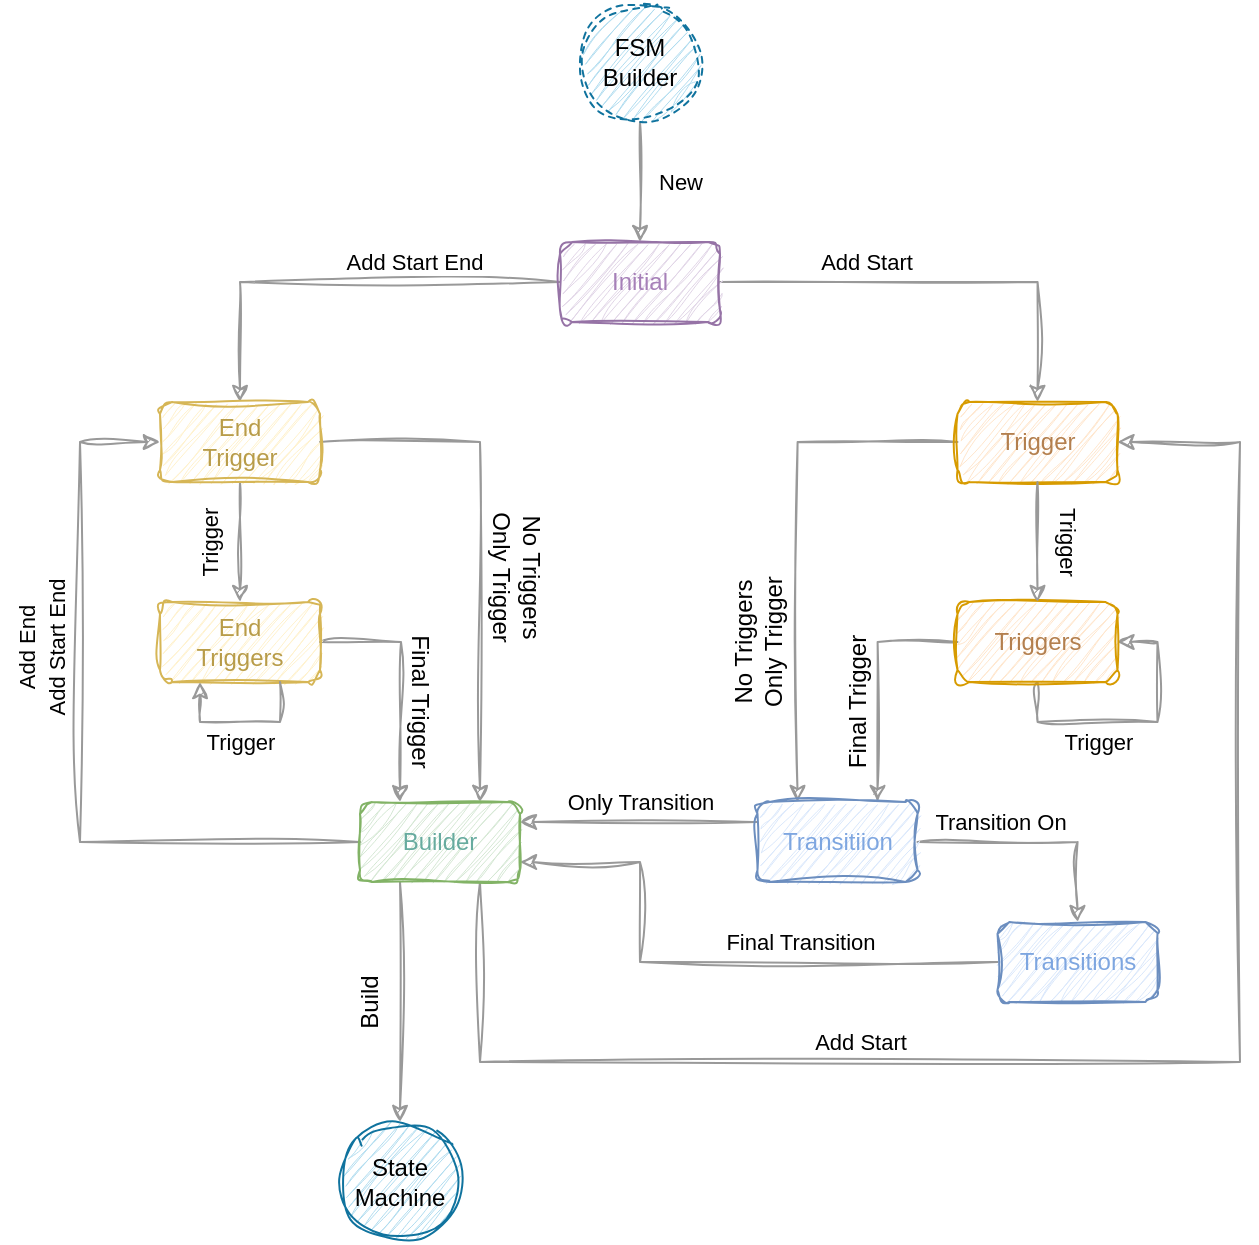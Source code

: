 <mxfile version="21.1.2" type="device" pages="3">
  <diagram name="Builder States" id="SpCdGcY7Cl2XJWq2n3hf">
    <mxGraphModel dx="3336" dy="1338" grid="1" gridSize="10" guides="1" tooltips="1" connect="1" arrows="1" fold="1" page="1" pageScale="1" pageWidth="1100" pageHeight="850" math="0" shadow="0">
      <root>
        <mxCell id="0" />
        <mxCell id="1" parent="0" />
        <mxCell id="g9yyFLdynUtaruWwOmGS-9" value="New" style="edgeStyle=orthogonalEdgeStyle;rounded=0;orthogonalLoop=1;jettySize=auto;html=1;exitX=0.5;exitY=1;exitDx=0;exitDy=0;entryX=0.5;entryY=0;entryDx=0;entryDy=0;fillColor=#f5f5f5;strokeColor=#999999;sketch=1;curveFitting=1;jiggle=2;" parent="1" source="g9yyFLdynUtaruWwOmGS-1" target="g9yyFLdynUtaruWwOmGS-2" edge="1">
          <mxGeometry y="20" relative="1" as="geometry">
            <mxPoint as="offset" />
          </mxGeometry>
        </mxCell>
        <mxCell id="g9yyFLdynUtaruWwOmGS-1" value="FSM&lt;br&gt;Builder" style="ellipse;whiteSpace=wrap;html=1;fillColor=#b1ddf0;strokeColor=#10739e;sketch=1;curveFitting=1;jiggle=2;dashed=1;" parent="1" vertex="1">
          <mxGeometry x="550" y="120" width="60" height="60" as="geometry" />
        </mxCell>
        <mxCell id="g9yyFLdynUtaruWwOmGS-10" value="&amp;nbsp;Add Start End&amp;nbsp;" style="rounded=0;orthogonalLoop=1;jettySize=auto;html=1;exitX=0;exitY=0.5;exitDx=0;exitDy=0;entryX=0.5;entryY=0;entryDx=0;entryDy=0;edgeStyle=orthogonalEdgeStyle;sketch=1;curveFitting=1;jiggle=2;fillColor=#f5f5f5;strokeColor=#999999;" parent="1" source="g9yyFLdynUtaruWwOmGS-2" target="g9yyFLdynUtaruWwOmGS-3" edge="1">
          <mxGeometry x="-0.333" y="-10" relative="1" as="geometry">
            <mxPoint as="offset" />
          </mxGeometry>
        </mxCell>
        <mxCell id="g9yyFLdynUtaruWwOmGS-11" value="&amp;nbsp;Add Start&amp;nbsp;" style="edgeStyle=orthogonalEdgeStyle;rounded=0;orthogonalLoop=1;jettySize=auto;html=1;exitX=1;exitY=0.5;exitDx=0;exitDy=0;entryX=0.5;entryY=0;entryDx=0;entryDy=0;sketch=1;curveFitting=1;jiggle=2;fillColor=#f5f5f5;strokeColor=#999999;" parent="1" source="g9yyFLdynUtaruWwOmGS-2" target="g9yyFLdynUtaruWwOmGS-50" edge="1">
          <mxGeometry x="-0.333" y="10" relative="1" as="geometry">
            <mxPoint x="740" y="320" as="targetPoint" />
            <mxPoint as="offset" />
          </mxGeometry>
        </mxCell>
        <mxCell id="g9yyFLdynUtaruWwOmGS-2" value="Initial" style="rounded=1;whiteSpace=wrap;html=1;sketch=1;curveFitting=1;jiggle=2;fillColor=#e1d5e7;strokeColor=#9673a6;fontColor=#A680B8;" parent="1" vertex="1">
          <mxGeometry x="540" y="240" width="80" height="40" as="geometry" />
        </mxCell>
        <mxCell id="g9yyFLdynUtaruWwOmGS-12" value="" style="edgeStyle=orthogonalEdgeStyle;rounded=0;orthogonalLoop=1;jettySize=auto;html=1;exitX=0.5;exitY=1;exitDx=0;exitDy=0;entryX=0.5;entryY=0;entryDx=0;entryDy=0;fillColor=#f5f5f5;strokeColor=#999999;sketch=1;curveFitting=1;jiggle=2;" parent="1" source="g9yyFLdynUtaruWwOmGS-3" target="g9yyFLdynUtaruWwOmGS-4" edge="1">
          <mxGeometry y="-20" relative="1" as="geometry">
            <mxPoint as="offset" />
          </mxGeometry>
        </mxCell>
        <mxCell id="g9yyFLdynUtaruWwOmGS-18" value="" style="edgeStyle=orthogonalEdgeStyle;rounded=0;orthogonalLoop=1;jettySize=auto;html=1;exitX=1;exitY=0.5;exitDx=0;exitDy=0;entryX=0.75;entryY=0;entryDx=0;entryDy=0;sketch=1;curveFitting=1;jiggle=2;fillColor=#f5f5f5;strokeColor=#999999;" parent="1" source="g9yyFLdynUtaruWwOmGS-3" target="g9yyFLdynUtaruWwOmGS-53" edge="1">
          <mxGeometry x="-0.0" y="-40" relative="1" as="geometry">
            <mxPoint x="500" y="520" as="targetPoint" />
            <mxPoint as="offset" />
          </mxGeometry>
        </mxCell>
        <mxCell id="g9yyFLdynUtaruWwOmGS-3" value="End&lt;br&gt;Trigger" style="rounded=1;whiteSpace=wrap;html=1;glass=0;shadow=0;sketch=1;curveFitting=1;jiggle=2;fillColor=#fff2cc;strokeColor=#d6b656;fontColor=#B89C49;" parent="1" vertex="1">
          <mxGeometry x="340" y="320" width="80" height="40" as="geometry" />
        </mxCell>
        <mxCell id="g9yyFLdynUtaruWwOmGS-28" style="edgeStyle=orthogonalEdgeStyle;rounded=0;orthogonalLoop=1;jettySize=auto;html=1;exitX=0;exitY=0.5;exitDx=0;exitDy=0;entryX=0;entryY=0.5;entryDx=0;entryDy=0;sketch=1;curveFitting=1;jiggle=2;fillColor=#f5f5f5;strokeColor=#999999;" parent="1" source="g9yyFLdynUtaruWwOmGS-53" target="g9yyFLdynUtaruWwOmGS-3" edge="1">
          <mxGeometry relative="1" as="geometry">
            <mxPoint x="440" y="540" as="sourcePoint" />
            <Array as="points">
              <mxPoint x="300" y="540" />
              <mxPoint x="300" y="340" />
            </Array>
          </mxGeometry>
        </mxCell>
        <mxCell id="g9yyFLdynUtaruWwOmGS-29" value="" style="edgeStyle=orthogonalEdgeStyle;rounded=0;orthogonalLoop=1;jettySize=auto;html=1;exitX=1;exitY=0.5;exitDx=0;exitDy=0;entryX=0.25;entryY=0;entryDx=0;entryDy=0;sketch=1;curveFitting=1;jiggle=2;fillColor=#f5f5f5;strokeColor=#999999;" parent="1" source="g9yyFLdynUtaruWwOmGS-4" edge="1">
          <mxGeometry relative="1" as="geometry">
            <mxPoint x="460" y="520" as="targetPoint" />
            <mxPoint as="offset" />
          </mxGeometry>
        </mxCell>
        <mxCell id="g9yyFLdynUtaruWwOmGS-4" value="End&lt;br&gt;Triggers" style="rounded=1;whiteSpace=wrap;html=1;fillColor=#fff2cc;strokeColor=#d6b656;sketch=1;curveFitting=1;jiggle=2;fontColor=#B89C49;" parent="1" vertex="1">
          <mxGeometry x="340" y="420" width="80" height="40" as="geometry" />
        </mxCell>
        <mxCell id="g9yyFLdynUtaruWwOmGS-31" style="edgeStyle=orthogonalEdgeStyle;rounded=0;orthogonalLoop=1;jettySize=auto;html=1;exitX=0;exitY=0.5;exitDx=0;exitDy=0;entryX=0.25;entryY=0;entryDx=0;entryDy=0;sketch=1;curveFitting=1;jiggle=2;fillColor=#f5f5f5;strokeColor=#999999;exitPerimeter=0;entryPerimeter=0;" parent="1" source="g9yyFLdynUtaruWwOmGS-50" target="g9yyFLdynUtaruWwOmGS-51" edge="1">
          <mxGeometry relative="1" as="geometry">
            <mxPoint x="738.75" y="340" as="sourcePoint" />
            <mxPoint x="658.75" y="520" as="targetPoint" />
          </mxGeometry>
        </mxCell>
        <mxCell id="g9yyFLdynUtaruWwOmGS-33" style="edgeStyle=orthogonalEdgeStyle;rounded=0;orthogonalLoop=1;jettySize=auto;html=1;exitX=0;exitY=0.5;exitDx=0;exitDy=0;entryX=0.75;entryY=0;entryDx=0;entryDy=0;sketch=1;curveFitting=1;jiggle=2;fillColor=#f5f5f5;strokeColor=#999999;" parent="1" source="g9yyFLdynUtaruWwOmGS-49" target="g9yyFLdynUtaruWwOmGS-51" edge="1">
          <mxGeometry relative="1" as="geometry">
            <mxPoint x="738.75" y="440" as="sourcePoint" />
            <mxPoint x="698.75" y="520" as="targetPoint" />
          </mxGeometry>
        </mxCell>
        <mxCell id="g9yyFLdynUtaruWwOmGS-21" value="Only Transition" style="edgeStyle=orthogonalEdgeStyle;rounded=0;orthogonalLoop=1;jettySize=auto;html=1;exitX=0;exitY=0.25;exitDx=0;exitDy=0;entryX=1;entryY=0.25;entryDx=0;entryDy=0;sketch=1;curveFitting=1;jiggle=2;fillColor=#f5f5f5;strokeColor=#999999;" parent="1" source="g9yyFLdynUtaruWwOmGS-51" target="g9yyFLdynUtaruWwOmGS-53" edge="1">
          <mxGeometry x="-0.011" y="-10" relative="1" as="geometry">
            <mxPoint x="600" y="540" as="sourcePoint" />
            <mxPoint x="520" y="540" as="targetPoint" />
            <mxPoint as="offset" />
          </mxGeometry>
        </mxCell>
        <mxCell id="g9yyFLdynUtaruWwOmGS-23" style="edgeStyle=orthogonalEdgeStyle;rounded=0;orthogonalLoop=1;jettySize=auto;html=1;exitX=0.25;exitY=1;exitDx=0;exitDy=0;sketch=1;curveFitting=1;jiggle=2;fillColor=#f5f5f5;strokeColor=#999999;entryX=0.5;entryY=0;entryDx=0;entryDy=0;" parent="1" source="g9yyFLdynUtaruWwOmGS-53" target="g9yyFLdynUtaruWwOmGS-46" edge="1">
          <mxGeometry relative="1" as="geometry">
            <mxPoint x="480" y="560" as="sourcePoint" />
            <mxPoint x="480" y="630" as="targetPoint" />
          </mxGeometry>
        </mxCell>
        <mxCell id="g9yyFLdynUtaruWwOmGS-15" value="Trigger" style="edgeStyle=orthogonalEdgeStyle;rounded=0;orthogonalLoop=1;jettySize=auto;html=1;exitX=0.5;exitY=1;exitDx=0;exitDy=0;entryX=1;entryY=0.5;entryDx=0;entryDy=0;sketch=1;curveFitting=1;jiggle=2;fillColor=#f5f5f5;strokeColor=#999999;" parent="1" source="g9yyFLdynUtaruWwOmGS-49" target="g9yyFLdynUtaruWwOmGS-49" edge="1">
          <mxGeometry x="-0.285" y="-10" relative="1" as="geometry">
            <mxPoint x="778.75" y="460" as="sourcePoint" />
            <mxPoint x="818.75" y="440" as="targetPoint" />
            <Array as="points">
              <mxPoint x="778.75" y="480" />
              <mxPoint x="838.75" y="480" />
              <mxPoint x="838.75" y="440" />
            </Array>
            <mxPoint as="offset" />
          </mxGeometry>
        </mxCell>
        <mxCell id="g9yyFLdynUtaruWwOmGS-16" value="Trigger" style="edgeStyle=orthogonalEdgeStyle;rounded=0;orthogonalLoop=1;jettySize=auto;html=1;exitX=0.75;exitY=1;exitDx=0;exitDy=0;entryX=0.25;entryY=1;entryDx=0;entryDy=0;sketch=1;curveFitting=1;jiggle=2;fillColor=#f5f5f5;strokeColor=#999999;" parent="1" source="g9yyFLdynUtaruWwOmGS-4" target="g9yyFLdynUtaruWwOmGS-4" edge="1">
          <mxGeometry y="10" relative="1" as="geometry">
            <Array as="points">
              <mxPoint x="400" y="480" />
              <mxPoint x="360" y="480" />
            </Array>
            <mxPoint as="offset" />
          </mxGeometry>
        </mxCell>
        <mxCell id="g9yyFLdynUtaruWwOmGS-46" value="State&lt;br&gt;Machine" style="ellipse;whiteSpace=wrap;html=1;fillColor=#b1ddf0;strokeColor=#10739e;sketch=1;curveFitting=1;jiggle=2;" parent="1" vertex="1">
          <mxGeometry x="430" y="680" width="60" height="60" as="geometry" />
        </mxCell>
        <mxCell id="g9yyFLdynUtaruWwOmGS-49" value="Triggers" style="rounded=1;whiteSpace=wrap;html=1;sketch=1;curveFitting=1;jiggle=2;fillColor=#ffe6cc;strokeColor=#d79b00;fontFamily=Helvetica;fontColor=#B37F4E;" parent="1" vertex="1">
          <mxGeometry x="738.75" y="420" width="80" height="40" as="geometry" />
        </mxCell>
        <mxCell id="g9yyFLdynUtaruWwOmGS-50" value="Trigger" style="rounded=1;whiteSpace=wrap;html=1;sketch=1;curveFitting=1;jiggle=2;fillColor=#ffe6cc;strokeColor=#d79b00;fontColor=#B37F4E;" parent="1" vertex="1">
          <mxGeometry x="738.75" y="320" width="80" height="40" as="geometry" />
        </mxCell>
        <mxCell id="g9yyFLdynUtaruWwOmGS-74" value="Transition On" style="edgeStyle=orthogonalEdgeStyle;rounded=0;orthogonalLoop=1;jettySize=auto;html=1;exitX=1;exitY=0.5;exitDx=0;exitDy=0;entryX=0.5;entryY=0;entryDx=0;entryDy=0;sketch=1;curveFitting=1;jiggle=2;strokeColor=#999999;" parent="1" source="g9yyFLdynUtaruWwOmGS-51" target="g9yyFLdynUtaruWwOmGS-52" edge="1">
          <mxGeometry x="-0.313" y="10" relative="1" as="geometry">
            <mxPoint as="offset" />
          </mxGeometry>
        </mxCell>
        <mxCell id="g9yyFLdynUtaruWwOmGS-51" value="Transitiion" style="rounded=1;whiteSpace=wrap;html=1;sketch=1;curveFitting=1;jiggle=2;fillColor=#dae8fc;strokeColor=#6c8ebf;fontColor=#7EA6E0;fontStyle=0" parent="1" vertex="1">
          <mxGeometry x="638.75" y="520" width="80" height="40" as="geometry" />
        </mxCell>
        <mxCell id="g9yyFLdynUtaruWwOmGS-54" value="Final Transition" style="edgeStyle=orthogonalEdgeStyle;rounded=0;orthogonalLoop=1;jettySize=auto;html=1;exitX=0;exitY=0.5;exitDx=0;exitDy=0;entryX=1;entryY=0.75;entryDx=0;entryDy=0;sketch=1;curveFitting=1;jiggle=2;strokeColor=#999999;" parent="1" source="g9yyFLdynUtaruWwOmGS-52" target="g9yyFLdynUtaruWwOmGS-53" edge="1">
          <mxGeometry x="-0.316" y="-10" relative="1" as="geometry">
            <Array as="points">
              <mxPoint x="580" y="600" />
              <mxPoint x="580" y="550" />
            </Array>
            <mxPoint as="offset" />
          </mxGeometry>
        </mxCell>
        <mxCell id="g9yyFLdynUtaruWwOmGS-52" value="Transitions" style="rounded=1;whiteSpace=wrap;html=1;sketch=1;curveFitting=1;jiggle=2;fillColor=#dae8fc;strokeColor=#6c8ebf;fontColor=#7EA6E0;" parent="1" vertex="1">
          <mxGeometry x="758.75" y="580" width="80" height="40" as="geometry" />
        </mxCell>
        <mxCell id="g9yyFLdynUtaruWwOmGS-73" value="Add Start" style="edgeStyle=orthogonalEdgeStyle;rounded=0;orthogonalLoop=1;jettySize=auto;html=1;exitX=0.75;exitY=1;exitDx=0;exitDy=0;entryX=1;entryY=0.5;entryDx=0;entryDy=0;sketch=1;curveFitting=1;jiggle=2;strokeColor=#999999;" parent="1" source="g9yyFLdynUtaruWwOmGS-53" target="g9yyFLdynUtaruWwOmGS-50" edge="1">
          <mxGeometry x="-0.334" y="10" relative="1" as="geometry">
            <mxPoint x="500" y="740" as="targetPoint" />
            <Array as="points">
              <mxPoint x="500" y="650" />
              <mxPoint x="880" y="650" />
              <mxPoint x="880" y="340" />
            </Array>
            <mxPoint as="offset" />
          </mxGeometry>
        </mxCell>
        <mxCell id="g9yyFLdynUtaruWwOmGS-53" value="Builder" style="rounded=1;whiteSpace=wrap;html=1;sketch=1;curveFitting=1;jiggle=2;fillColor=#d5e8d4;strokeColor=#82b366;fontColor=#67AB9F;" parent="1" vertex="1">
          <mxGeometry x="440" y="520" width="80" height="40" as="geometry" />
        </mxCell>
        <mxCell id="g9yyFLdynUtaruWwOmGS-55" value="No Triggers&lt;br&gt;Only Trigger" style="text;html=1;strokeColor=none;fillColor=none;align=center;verticalAlign=middle;whiteSpace=wrap;rounded=0;rotation=90;" parent="1" vertex="1">
          <mxGeometry x="480" y="390" width="77.5" height="35" as="geometry" />
        </mxCell>
        <mxCell id="g9yyFLdynUtaruWwOmGS-56" value="Final Trigger" style="text;html=1;strokeColor=none;fillColor=none;align=center;verticalAlign=middle;whiteSpace=wrap;rounded=0;rotation=90;" parent="1" vertex="1">
          <mxGeometry x="430" y="460" width="80" height="20" as="geometry" />
        </mxCell>
        <mxCell id="g9yyFLdynUtaruWwOmGS-57" value="&lt;span style=&quot;color: rgb(0, 0, 0); font-family: Helvetica; font-size: 11px; font-style: normal; font-variant-ligatures: normal; font-variant-caps: normal; font-weight: 400; letter-spacing: normal; orphans: 2; text-indent: 0px; text-transform: none; widows: 2; word-spacing: 0px; -webkit-text-stroke-width: 0px; background-color: rgb(255, 255, 255); text-decoration-thickness: initial; text-decoration-style: initial; text-decoration-color: initial; float: none; display: inline !important;&quot;&gt;Trigger&lt;/span&gt;" style="text;whiteSpace=wrap;html=1;align=center;verticalAlign=middle;rotation=-90;" parent="1" vertex="1">
          <mxGeometry x="340" y="380" width="50" height="20" as="geometry" />
        </mxCell>
        <mxCell id="g9yyFLdynUtaruWwOmGS-58" value="&lt;span style=&quot;color: rgb(0, 0, 0); font-family: Helvetica; font-size: 11px; font-style: normal; font-variant-ligatures: normal; font-variant-caps: normal; font-weight: 400; letter-spacing: normal; orphans: 2; text-indent: 0px; text-transform: none; widows: 2; word-spacing: 0px; -webkit-text-stroke-width: 0px; background-color: rgb(255, 255, 255); text-decoration-thickness: initial; text-decoration-style: initial; text-decoration-color: initial; float: none; display: inline !important;&quot;&gt;Add End&lt;br&gt;Add Start End&lt;br&gt;&lt;/span&gt;" style="text;whiteSpace=wrap;html=1;align=center;verticalAlign=middle;rotation=-90;" parent="1" vertex="1">
          <mxGeometry x="240" y="422.5" width="80" height="40" as="geometry" />
        </mxCell>
        <mxCell id="g9yyFLdynUtaruWwOmGS-61" value="Build" style="text;html=1;strokeColor=none;fillColor=none;align=center;verticalAlign=middle;whiteSpace=wrap;rounded=0;rotation=-90;" parent="1" vertex="1">
          <mxGeometry x="420" y="610" width="50" height="20" as="geometry" />
        </mxCell>
        <mxCell id="g9yyFLdynUtaruWwOmGS-63" value="No Triggers&lt;br&gt;Only Trigger" style="text;html=1;strokeColor=none;fillColor=none;align=center;verticalAlign=middle;whiteSpace=wrap;rounded=0;rotation=-90;" parent="1" vertex="1">
          <mxGeometry x="600" y="422.5" width="77.5" height="35" as="geometry" />
        </mxCell>
        <mxCell id="g9yyFLdynUtaruWwOmGS-64" value="&lt;span style=&quot;color: rgb(0, 0, 0); font-family: Helvetica; font-size: 11px; font-style: normal; font-variant-ligatures: normal; font-variant-caps: normal; font-weight: 400; letter-spacing: normal; orphans: 2; text-indent: 0px; text-transform: none; widows: 2; word-spacing: 0px; -webkit-text-stroke-width: 0px; background-color: rgb(255, 255, 255); text-decoration-thickness: initial; text-decoration-style: initial; text-decoration-color: initial; float: none; display: inline !important;&quot;&gt;Trigger&lt;/span&gt;" style="text;whiteSpace=wrap;html=1;align=center;verticalAlign=middle;rotation=90;" parent="1" vertex="1">
          <mxGeometry x="768.75" y="380" width="50" height="20" as="geometry" />
        </mxCell>
        <mxCell id="g9yyFLdynUtaruWwOmGS-65" value="Final Trigger" style="text;html=1;strokeColor=none;fillColor=none;align=center;verticalAlign=middle;whiteSpace=wrap;rounded=0;rotation=-90;" parent="1" vertex="1">
          <mxGeometry x="648.75" y="460" width="80" height="20" as="geometry" />
        </mxCell>
        <mxCell id="g9yyFLdynUtaruWwOmGS-69" value="" style="edgeStyle=orthogonalEdgeStyle;rounded=0;orthogonalLoop=1;jettySize=auto;html=1;sketch=1;curveFitting=1;jiggle=2;fillColor=#f5f5f5;strokeColor=#999999;" parent="1" edge="1">
          <mxGeometry relative="1" as="geometry">
            <mxPoint x="778.75" y="360" as="sourcePoint" />
            <mxPoint x="778.75" y="420" as="targetPoint" />
          </mxGeometry>
        </mxCell>
      </root>
    </mxGraphModel>
  </diagram>
  <diagram id="26FoTskyQSU36HLD_02H" name="Cycles">
    <mxGraphModel dx="2591" dy="1188" grid="1" gridSize="10" guides="1" tooltips="1" connect="1" arrows="1" fold="1" page="1" pageScale="1" pageWidth="1100" pageHeight="850" math="0" shadow="0">
      <root>
        <mxCell id="0" />
        <mxCell id="1" parent="0" />
        <mxCell id="y-w4wLMPYRprHwTRZBsu-39" style="edgeStyle=orthogonalEdgeStyle;curved=1;rounded=0;sketch=1;orthogonalLoop=1;jettySize=auto;html=1;exitX=1;exitY=0.5;exitDx=0;exitDy=0;entryX=0;entryY=0.5;entryDx=0;entryDy=0;strokeColor=#CCCCCC;" parent="1" source="y-w4wLMPYRprHwTRZBsu-1" target="y-w4wLMPYRprHwTRZBsu-3" edge="1">
          <mxGeometry relative="1" as="geometry">
            <Array as="points">
              <mxPoint x="440" y="230" />
              <mxPoint x="490" y="230" />
              <mxPoint x="490" y="220" />
            </Array>
          </mxGeometry>
        </mxCell>
        <mxCell id="y-w4wLMPYRprHwTRZBsu-41" style="edgeStyle=orthogonalEdgeStyle;curved=1;rounded=0;sketch=1;orthogonalLoop=1;jettySize=auto;html=1;exitX=0;exitY=1;exitDx=0;exitDy=0;entryX=0;entryY=0.5;entryDx=0;entryDy=0;strokeColor=#CCCCCC;" parent="1" source="y-w4wLMPYRprHwTRZBsu-1" target="y-w4wLMPYRprHwTRZBsu-10" edge="1">
          <mxGeometry relative="1" as="geometry">
            <Array as="points">
              <mxPoint x="370" y="234" />
              <mxPoint x="370" y="440" />
            </Array>
          </mxGeometry>
        </mxCell>
        <mxCell id="y-w4wLMPYRprHwTRZBsu-1" value="" style="ellipse;whiteSpace=wrap;html=1;fillColor=#dae8fc;strokeColor=#6c8ebf;sketch=1;curveFitting=1;jiggle=2;dashed=1;" parent="1" vertex="1">
          <mxGeometry x="400" y="200" width="40" height="40" as="geometry" />
        </mxCell>
        <mxCell id="y-w4wLMPYRprHwTRZBsu-2" value="" style="ellipse;whiteSpace=wrap;html=1;fillColor=#dae8fc;strokeColor=#6c8ebf;sketch=1;curveFitting=1;jiggle=2;" parent="1" vertex="1">
          <mxGeometry x="600" y="560" width="40" height="40" as="geometry" />
        </mxCell>
        <mxCell id="y-w4wLMPYRprHwTRZBsu-30" style="edgeStyle=orthogonalEdgeStyle;curved=1;rounded=0;sketch=1;orthogonalLoop=1;jettySize=auto;html=1;exitX=0.5;exitY=1;exitDx=0;exitDy=0;entryX=0.5;entryY=0;entryDx=0;entryDy=0;strokeColor=#CCCCCC;" parent="1" source="y-w4wLMPYRprHwTRZBsu-3" target="y-w4wLMPYRprHwTRZBsu-5" edge="1">
          <mxGeometry relative="1" as="geometry" />
        </mxCell>
        <mxCell id="y-w4wLMPYRprHwTRZBsu-31" style="edgeStyle=orthogonalEdgeStyle;curved=1;rounded=0;sketch=1;orthogonalLoop=1;jettySize=auto;html=1;exitX=1;exitY=0.5;exitDx=0;exitDy=0;strokeColor=#CCCCCC;" parent="1" source="y-w4wLMPYRprHwTRZBsu-3" target="y-w4wLMPYRprHwTRZBsu-13" edge="1">
          <mxGeometry relative="1" as="geometry" />
        </mxCell>
        <mxCell id="y-w4wLMPYRprHwTRZBsu-3" value="A" style="ellipse;whiteSpace=wrap;html=1;fillColor=#CCCCCC;strokeColor=#999999;sketch=1;curveFitting=1;jiggle=2;fontColor=#333333;" parent="1" vertex="1">
          <mxGeometry x="530" y="200" width="40" height="40" as="geometry" />
        </mxCell>
        <mxCell id="y-w4wLMPYRprHwTRZBsu-24" style="edgeStyle=orthogonalEdgeStyle;curved=1;rounded=0;sketch=1;orthogonalLoop=1;jettySize=auto;html=1;exitX=0;exitY=0.5;exitDx=0;exitDy=0;strokeColor=#82b366;entryX=1;entryY=0.5;entryDx=0;entryDy=0;fillColor=#d5e8d4;" parent="1" source="y-w4wLMPYRprHwTRZBsu-4" target="y-w4wLMPYRprHwTRZBsu-8" edge="1">
          <mxGeometry relative="1" as="geometry">
            <mxPoint x="550" y="390" as="targetPoint" />
            <Array as="points" />
          </mxGeometry>
        </mxCell>
        <mxCell id="y-w4wLMPYRprHwTRZBsu-4" value="B1" style="ellipse;whiteSpace=wrap;html=1;fillColor=#CCCCCC;strokeColor=#999999;sketch=1;curveFitting=1;jiggle=2;fontColor=#333333;" parent="1" vertex="1">
          <mxGeometry x="610" y="370" width="40" height="40" as="geometry" />
        </mxCell>
        <mxCell id="y-w4wLMPYRprHwTRZBsu-23" style="edgeStyle=orthogonalEdgeStyle;curved=1;rounded=0;sketch=1;orthogonalLoop=1;jettySize=auto;html=1;exitX=0.924;exitY=0.796;exitDx=0;exitDy=0;entryX=1;entryY=0.5;entryDx=0;entryDy=0;strokeColor=#82b366;exitPerimeter=0;fillColor=#d5e8d4;" parent="1" source="y-w4wLMPYRprHwTRZBsu-5" target="y-w4wLMPYRprHwTRZBsu-4" edge="1">
          <mxGeometry relative="1" as="geometry">
            <Array as="points">
              <mxPoint x="680" y="312" />
              <mxPoint x="680" y="390" />
            </Array>
          </mxGeometry>
        </mxCell>
        <mxCell id="y-w4wLMPYRprHwTRZBsu-26" style="edgeStyle=orthogonalEdgeStyle;curved=1;rounded=0;sketch=1;orthogonalLoop=1;jettySize=auto;html=1;exitX=0;exitY=0.5;exitDx=0;exitDy=0;strokeColor=#CCCCCC;entryX=1;entryY=0.5;entryDx=0;entryDy=0;" parent="1" source="y-w4wLMPYRprHwTRZBsu-5" target="y-w4wLMPYRprHwTRZBsu-9" edge="1">
          <mxGeometry relative="1" as="geometry">
            <Array as="points">
              <mxPoint x="590" y="290" />
              <mxPoint x="555" y="290" />
              <mxPoint x="555" y="300" />
            </Array>
          </mxGeometry>
        </mxCell>
        <mxCell id="32CbYzMC3fH-If9tYV70-3" style="edgeStyle=orthogonalEdgeStyle;curved=1;rounded=0;sketch=1;orthogonalLoop=1;jettySize=auto;html=1;exitX=1;exitY=0.5;exitDx=0;exitDy=0;entryX=1;entryY=0;entryDx=0;entryDy=0;strokeColor=#CCCCCC;elbow=vertical;" parent="1" source="y-w4wLMPYRprHwTRZBsu-5" target="y-w4wLMPYRprHwTRZBsu-12" edge="1">
          <mxGeometry relative="1" as="geometry">
            <Array as="points">
              <mxPoint x="700" y="300" />
              <mxPoint x="700" y="476" />
            </Array>
          </mxGeometry>
        </mxCell>
        <mxCell id="y-w4wLMPYRprHwTRZBsu-5" value="B" style="ellipse;whiteSpace=wrap;html=1;fillColor=#CCCCCC;strokeColor=#999999;sketch=1;curveFitting=1;jiggle=2;fontColor=#333333;" parent="1" vertex="1">
          <mxGeometry x="590" y="280" width="40" height="40" as="geometry" />
        </mxCell>
        <mxCell id="y-w4wLMPYRprHwTRZBsu-28" style="edgeStyle=orthogonalEdgeStyle;curved=1;rounded=0;sketch=1;orthogonalLoop=1;jettySize=auto;html=1;exitX=1;exitY=1;exitDx=0;exitDy=0;entryX=-0.012;entryY=0.638;entryDx=0;entryDy=0;entryPerimeter=0;strokeColor=#CCCCCC;" parent="1" source="y-w4wLMPYRprHwTRZBsu-8" target="y-w4wLMPYRprHwTRZBsu-12" edge="1">
          <mxGeometry relative="1" as="geometry" />
        </mxCell>
        <mxCell id="y-w4wLMPYRprHwTRZBsu-36" style="edgeStyle=orthogonalEdgeStyle;curved=1;rounded=0;sketch=1;orthogonalLoop=1;jettySize=auto;html=1;exitX=0.5;exitY=1;exitDx=0;exitDy=0;entryX=0.5;entryY=0;entryDx=0;entryDy=0;strokeColor=#CCCCCC;" parent="1" source="y-w4wLMPYRprHwTRZBsu-8" target="y-w4wLMPYRprHwTRZBsu-11" edge="1">
          <mxGeometry relative="1" as="geometry">
            <Array as="points">
              <mxPoint x="510" y="410" />
              <mxPoint x="510" y="440" />
              <mxPoint x="530" y="440" />
            </Array>
          </mxGeometry>
        </mxCell>
        <mxCell id="y-w4wLMPYRprHwTRZBsu-38" style="edgeStyle=orthogonalEdgeStyle;curved=1;rounded=0;sketch=1;orthogonalLoop=1;jettySize=auto;html=1;exitX=0.5;exitY=0;exitDx=0;exitDy=0;entryX=0.5;entryY=1;entryDx=0;entryDy=0;strokeColor=#82b366;fillColor=#d5e8d4;" parent="1" source="y-w4wLMPYRprHwTRZBsu-8" target="y-w4wLMPYRprHwTRZBsu-5" edge="1">
          <mxGeometry relative="1" as="geometry" />
        </mxCell>
        <mxCell id="y-w4wLMPYRprHwTRZBsu-8" value="D" style="ellipse;whiteSpace=wrap;html=1;fillColor=#CCCCCC;strokeColor=#999999;sketch=1;curveFitting=1;jiggle=2;fontColor=#333333;" parent="1" vertex="1">
          <mxGeometry x="500" y="370" width="40" height="40" as="geometry" />
        </mxCell>
        <mxCell id="y-w4wLMPYRprHwTRZBsu-27" style="edgeStyle=orthogonalEdgeStyle;curved=1;rounded=0;sketch=1;orthogonalLoop=1;jettySize=auto;html=1;exitX=0;exitY=1;exitDx=0;exitDy=0;entryX=0;entryY=0.5;entryDx=0;entryDy=0;strokeColor=#CCCCCC;" parent="1" source="y-w4wLMPYRprHwTRZBsu-9" target="y-w4wLMPYRprHwTRZBsu-8" edge="1">
          <mxGeometry relative="1" as="geometry">
            <Array as="points">
              <mxPoint x="470" y="314" />
              <mxPoint x="470" y="390" />
            </Array>
          </mxGeometry>
        </mxCell>
        <mxCell id="y-w4wLMPYRprHwTRZBsu-9" value="C" style="ellipse;whiteSpace=wrap;html=1;fillColor=#CCCCCC;strokeColor=#999999;sketch=1;curveFitting=1;jiggle=2;fontColor=#333333;" parent="1" vertex="1">
          <mxGeometry x="480" y="280" width="40" height="40" as="geometry" />
        </mxCell>
        <mxCell id="y-w4wLMPYRprHwTRZBsu-15" style="edgeStyle=orthogonalEdgeStyle;rounded=0;orthogonalLoop=1;jettySize=auto;html=1;exitX=0.5;exitY=1;exitDx=0;exitDy=0;entryX=0.025;entryY=0.675;entryDx=0;entryDy=0;curved=1;sketch=1;curveFitting=1;jiggle=2;strokeColor=#CCCCCC;entryPerimeter=0;" parent="1" source="y-w4wLMPYRprHwTRZBsu-10" target="y-w4wLMPYRprHwTRZBsu-2" edge="1">
          <mxGeometry relative="1" as="geometry" />
        </mxCell>
        <mxCell id="y-w4wLMPYRprHwTRZBsu-10" value="H" style="ellipse;whiteSpace=wrap;html=1;fillColor=#CCCCCC;strokeColor=#999999;sketch=1;curveFitting=1;jiggle=2;fontColor=#333333;" parent="1" vertex="1">
          <mxGeometry x="430" y="420" width="40" height="40" as="geometry" />
        </mxCell>
        <mxCell id="y-w4wLMPYRprHwTRZBsu-16" style="edgeStyle=orthogonalEdgeStyle;curved=1;rounded=0;orthogonalLoop=1;jettySize=auto;html=1;exitX=0.5;exitY=1;exitDx=0;exitDy=0;entryX=0;entryY=0.375;entryDx=0;entryDy=0;entryPerimeter=0;sketch=1;curveFitting=1;jiggle=2;strokeColor=#CCCCCC;" parent="1" source="y-w4wLMPYRprHwTRZBsu-11" target="y-w4wLMPYRprHwTRZBsu-2" edge="1">
          <mxGeometry relative="1" as="geometry" />
        </mxCell>
        <mxCell id="y-w4wLMPYRprHwTRZBsu-11" value="F" style="ellipse;whiteSpace=wrap;html=1;fillColor=#CCCCCC;strokeColor=#999999;sketch=1;curveFitting=1;jiggle=2;fontColor=#333333;" parent="1" vertex="1">
          <mxGeometry x="510" y="470" width="40" height="40" as="geometry" />
        </mxCell>
        <mxCell id="aKztrEJXZ4qkU8WZcTWW-1" style="edgeStyle=orthogonalEdgeStyle;rounded=0;orthogonalLoop=1;jettySize=auto;html=1;exitX=1;exitY=0.5;exitDx=0;exitDy=0;entryX=0.979;entryY=0.431;entryDx=0;entryDy=0;entryPerimeter=0;elbow=vertical;curved=1;sketch=1;strokeColor=#CCCCCC;" parent="1" source="y-w4wLMPYRprHwTRZBsu-12" target="y-w4wLMPYRprHwTRZBsu-2" edge="1">
          <mxGeometry relative="1" as="geometry">
            <Array as="points">
              <mxPoint x="700" y="490" />
              <mxPoint x="700" y="577" />
            </Array>
          </mxGeometry>
        </mxCell>
        <mxCell id="y-w4wLMPYRprHwTRZBsu-12" value="G" style="ellipse;whiteSpace=wrap;html=1;fillColor=#CCCCCC;strokeColor=#999999;sketch=1;curveFitting=1;jiggle=2;fontColor=#333333;" parent="1" vertex="1">
          <mxGeometry x="630" y="470" width="40" height="40" as="geometry" />
        </mxCell>
        <mxCell id="y-w4wLMPYRprHwTRZBsu-42" style="edgeStyle=orthogonalEdgeStyle;curved=1;rounded=0;sketch=1;orthogonalLoop=1;jettySize=auto;html=1;exitX=1;exitY=1;exitDx=0;exitDy=0;entryX=1;entryY=1;entryDx=0;entryDy=0;strokeColor=#CCCCCC;" parent="1" source="y-w4wLMPYRprHwTRZBsu-13" target="y-w4wLMPYRprHwTRZBsu-2" edge="1">
          <mxGeometry relative="1" as="geometry">
            <Array as="points">
              <mxPoint x="760" y="434" />
              <mxPoint x="760" y="594" />
            </Array>
          </mxGeometry>
        </mxCell>
        <mxCell id="y-w4wLMPYRprHwTRZBsu-13" value="E" style="ellipse;whiteSpace=wrap;html=1;fillColor=#CCCCCC;strokeColor=#999999;sketch=1;curveFitting=1;jiggle=2;fontColor=#333333;" parent="1" vertex="1">
          <mxGeometry x="720" y="400" width="40" height="40" as="geometry" />
        </mxCell>
      </root>
    </mxGraphModel>
  </diagram>
  <diagram id="FuxDdlsK3f8_OIm0sREk" name="Turnstile">
    <mxGraphModel dx="3336" dy="1338" grid="1" gridSize="10" guides="1" tooltips="1" connect="1" arrows="1" fold="1" page="1" pageScale="1" pageWidth="1100" pageHeight="850" math="0" shadow="0">
      <root>
        <mxCell id="0" />
        <mxCell id="1" parent="0" />
        <mxCell id="8D2MDMdqu8NLQ78ah5_Y-1" style="edgeStyle=orthogonalEdgeStyle;curved=1;rounded=0;sketch=1;orthogonalLoop=1;jettySize=auto;html=1;exitX=0.5;exitY=1;exitDx=0;exitDy=0;entryX=0;entryY=0;entryDx=0;entryDy=0;strokeColor=#CCCCCC;" parent="1" source="8D2MDMdqu8NLQ78ah5_Y-3" target="8D2MDMdqu8NLQ78ah5_Y-7" edge="1">
          <mxGeometry relative="1" as="geometry">
            <Array as="points">
              <mxPoint x="340" y="306" />
              <mxPoint x="396" y="306" />
            </Array>
          </mxGeometry>
        </mxCell>
        <mxCell id="8D2MDMdqu8NLQ78ah5_Y-3" value="" style="ellipse;whiteSpace=wrap;html=1;fillColor=#dae8fc;strokeColor=#6c8ebf;sketch=1;curveFitting=1;jiggle=2;dashed=1;" parent="1" vertex="1">
          <mxGeometry x="320" y="230" width="40" height="40" as="geometry" />
        </mxCell>
        <mxCell id="8D2MDMdqu8NLQ78ah5_Y-5" style="edgeStyle=orthogonalEdgeStyle;curved=1;rounded=0;sketch=1;orthogonalLoop=1;jettySize=auto;html=1;exitX=-0.035;exitY=0.48;exitDx=0;exitDy=0;strokeColor=#B9E0A5;entryX=0.204;entryY=0.143;entryDx=0;entryDy=0;fillColor=#d5e8d4;exitPerimeter=0;entryPerimeter=0;" parent="1" source="8D2MDMdqu8NLQ78ah5_Y-7" target="8D2MDMdqu8NLQ78ah5_Y-21" edge="1">
          <mxGeometry relative="1" as="geometry">
            <mxPoint x="170" y="530" as="targetPoint" />
          </mxGeometry>
        </mxCell>
        <mxCell id="8D2MDMdqu8NLQ78ah5_Y-6" style="edgeStyle=orthogonalEdgeStyle;curved=1;rounded=0;sketch=1;orthogonalLoop=1;jettySize=auto;html=1;exitX=1.005;exitY=0.463;exitDx=0;exitDy=0;strokeColor=#CCCCCC;entryX=0.5;entryY=0;entryDx=0;entryDy=0;exitPerimeter=0;" parent="1" source="8D2MDMdqu8NLQ78ah5_Y-7" target="8D2MDMdqu8NLQ78ah5_Y-7" edge="1">
          <mxGeometry relative="1" as="geometry">
            <mxPoint x="740" y="400" as="targetPoint" />
            <Array as="points">
              <mxPoint x="460" y="323" />
              <mxPoint x="460" y="280" />
              <mxPoint x="415" y="280" />
            </Array>
          </mxGeometry>
        </mxCell>
        <mxCell id="8D2MDMdqu8NLQ78ah5_Y-7" value="Locked" style="ellipse;whiteSpace=wrap;html=1;fillColor=#f8cecc;strokeColor=#b85450;sketch=1;curveFitting=1;jiggle=2;" parent="1" vertex="1">
          <mxGeometry x="390" y="300" width="50" height="50" as="geometry" />
        </mxCell>
        <mxCell id="8D2MDMdqu8NLQ78ah5_Y-21" value="Un-Locked" style="ellipse;whiteSpace=wrap;html=1;fillColor=#d5e8d4;strokeColor=#82b366;sketch=1;curveFitting=1;jiggle=2;" parent="1" vertex="1">
          <mxGeometry x="290" y="380" width="50" height="50" as="geometry" />
        </mxCell>
        <mxCell id="8D2MDMdqu8NLQ78ah5_Y-30" style="edgeStyle=orthogonalEdgeStyle;curved=1;rounded=0;sketch=1;orthogonalLoop=1;jettySize=auto;html=1;exitX=1;exitY=0.5;exitDx=0;exitDy=0;strokeColor=#F19C99;entryX=0.5;entryY=1;entryDx=0;entryDy=0;fillColor=#f8cecc;" parent="1" source="8D2MDMdqu8NLQ78ah5_Y-21" target="8D2MDMdqu8NLQ78ah5_Y-7" edge="1">
          <mxGeometry relative="1" as="geometry">
            <mxPoint x="480" y="300" as="sourcePoint" />
            <mxPoint x="570" y="360" as="targetPoint" />
            <Array as="points">
              <mxPoint x="410" y="410" />
            </Array>
          </mxGeometry>
        </mxCell>
        <mxCell id="8D2MDMdqu8NLQ78ah5_Y-31" style="edgeStyle=orthogonalEdgeStyle;curved=1;rounded=0;sketch=1;orthogonalLoop=1;jettySize=auto;html=1;exitX=0.017;exitY=0.48;exitDx=0;exitDy=0;strokeColor=#CCCCCC;exitPerimeter=0;" parent="1" source="8D2MDMdqu8NLQ78ah5_Y-21" edge="1">
          <mxGeometry relative="1" as="geometry">
            <mxPoint x="544.142" y="470.858" as="sourcePoint" />
            <mxPoint x="334" y="424" as="targetPoint" />
            <Array as="points">
              <mxPoint x="280" y="404" />
              <mxPoint x="280" y="450" />
              <mxPoint x="334" y="450" />
            </Array>
          </mxGeometry>
        </mxCell>
      </root>
    </mxGraphModel>
  </diagram>
</mxfile>
